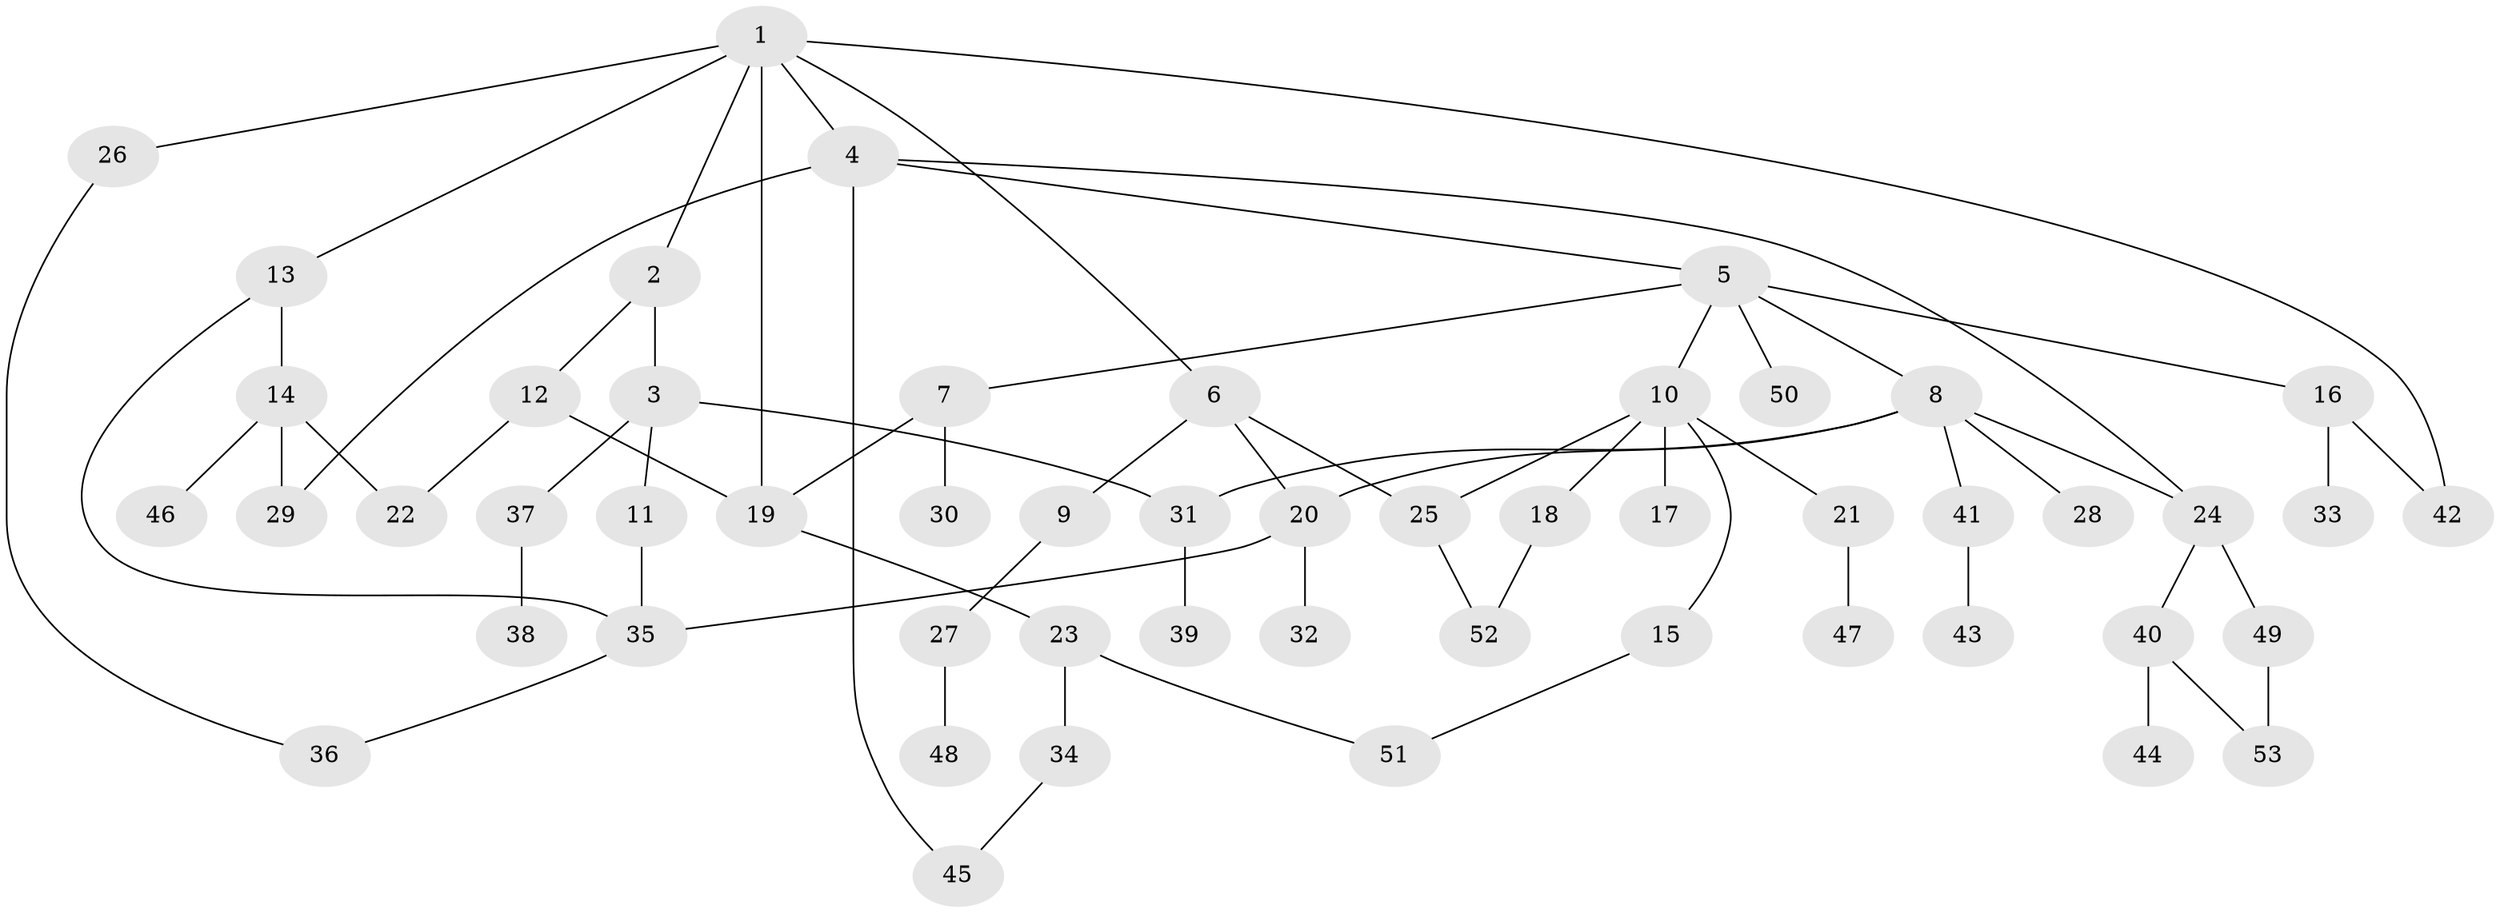 // coarse degree distribution, {8: 0.058823529411764705, 5: 0.11764705882352941, 7: 0.029411764705882353, 4: 0.08823529411764706, 6: 0.029411764705882353, 3: 0.058823529411764705, 2: 0.23529411764705882, 1: 0.38235294117647056}
// Generated by graph-tools (version 1.1) at 2025/23/03/03/25 07:23:30]
// undirected, 53 vertices, 68 edges
graph export_dot {
graph [start="1"]
  node [color=gray90,style=filled];
  1;
  2;
  3;
  4;
  5;
  6;
  7;
  8;
  9;
  10;
  11;
  12;
  13;
  14;
  15;
  16;
  17;
  18;
  19;
  20;
  21;
  22;
  23;
  24;
  25;
  26;
  27;
  28;
  29;
  30;
  31;
  32;
  33;
  34;
  35;
  36;
  37;
  38;
  39;
  40;
  41;
  42;
  43;
  44;
  45;
  46;
  47;
  48;
  49;
  50;
  51;
  52;
  53;
  1 -- 2;
  1 -- 4;
  1 -- 6;
  1 -- 13;
  1 -- 19;
  1 -- 26;
  1 -- 42;
  2 -- 3;
  2 -- 12;
  3 -- 11;
  3 -- 37;
  3 -- 31;
  4 -- 5;
  4 -- 29;
  4 -- 45;
  4 -- 24;
  5 -- 7;
  5 -- 8;
  5 -- 10;
  5 -- 16;
  5 -- 50;
  6 -- 9;
  6 -- 20;
  6 -- 25;
  7 -- 30;
  7 -- 19;
  8 -- 20;
  8 -- 24;
  8 -- 28;
  8 -- 31;
  8 -- 41;
  9 -- 27;
  10 -- 15;
  10 -- 17;
  10 -- 18;
  10 -- 21;
  10 -- 25;
  11 -- 35;
  12 -- 22;
  12 -- 19;
  13 -- 14;
  13 -- 35;
  14 -- 46;
  14 -- 22;
  14 -- 29;
  15 -- 51;
  16 -- 33;
  16 -- 42;
  18 -- 52;
  19 -- 23;
  20 -- 32;
  20 -- 35;
  21 -- 47;
  23 -- 34;
  23 -- 51;
  24 -- 40;
  24 -- 49;
  25 -- 52;
  26 -- 36;
  27 -- 48;
  31 -- 39;
  34 -- 45;
  35 -- 36;
  37 -- 38;
  40 -- 44;
  40 -- 53;
  41 -- 43;
  49 -- 53;
}
